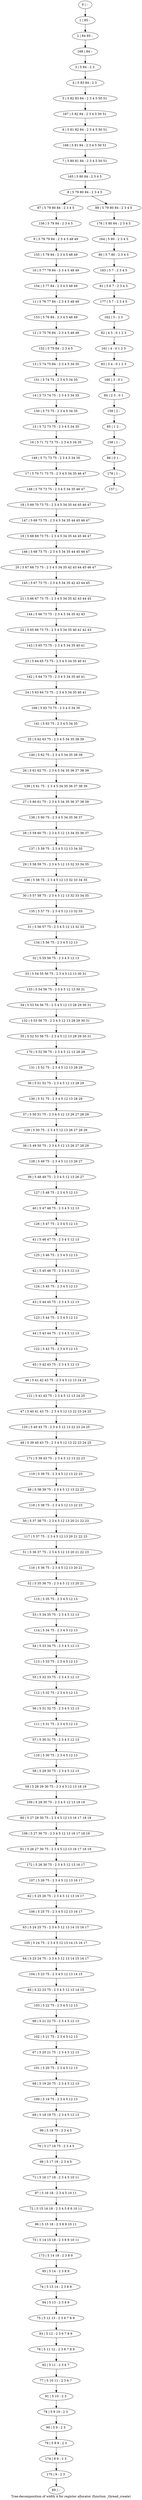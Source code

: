 digraph G {
graph [label="Tree-decomposition of width 4 for register allocator (function _thread_create)"]
0[label="0 | : "];
1[label="1 | 85 : "];
2[label="2 | 84 85 : "];
3[label="3 | 5 84 : 2 3 "];
4[label="4 | 5 83 84 : 2 3 "];
5[label="5 | 5 82 83 84 : 2 3 4 5 50 51 "];
6[label="6 | 5 81 82 84 : 2 3 4 5 50 51 "];
7[label="7 | 5 80 81 84 : 2 3 4 5 50 51 "];
8[label="8 | 5 79 80 84 : 2 3 4 5 "];
9[label="9 | 5 78 79 84 : 2 3 4 5 48 49 "];
10[label="10 | 5 77 78 84 : 2 3 4 5 48 49 "];
11[label="11 | 5 76 77 84 : 2 3 4 5 48 49 "];
12[label="12 | 5 75 76 84 : 2 3 4 5 48 49 "];
13[label="13 | 5 74 75 84 : 2 3 4 5 34 35 "];
14[label="14 | 5 73 74 75 : 2 3 4 5 34 35 "];
15[label="15 | 5 72 73 75 : 2 3 4 5 34 35 "];
16[label="16 | 5 71 72 73 75 : 2 3 4 5 34 35 "];
17[label="17 | 5 70 71 73 75 : 2 3 4 5 34 35 46 47 "];
18[label="18 | 5 69 70 73 75 : 2 3 4 5 34 35 44 45 46 47 "];
19[label="19 | 5 68 69 73 75 : 2 3 4 5 34 35 44 45 46 47 "];
20[label="20 | 5 67 68 73 75 : 2 3 4 5 34 35 42 43 44 45 46 47 "];
21[label="21 | 5 66 67 73 75 : 2 3 4 5 34 35 42 43 44 45 "];
22[label="22 | 5 65 66 73 75 : 2 3 4 5 34 35 40 41 42 43 "];
23[label="23 | 5 64 65 73 75 : 2 3 4 5 34 35 40 41 "];
24[label="24 | 5 63 64 73 75 : 2 3 4 5 34 35 40 41 "];
25[label="25 | 5 62 63 75 : 2 3 4 5 34 35 38 39 "];
26[label="26 | 5 61 62 75 : 2 3 4 5 34 35 36 37 38 39 "];
27[label="27 | 5 60 61 75 : 2 3 4 5 34 35 36 37 38 39 "];
28[label="28 | 5 59 60 75 : 2 3 4 5 12 13 34 35 36 37 "];
29[label="29 | 5 58 59 75 : 2 3 4 5 12 13 32 33 34 35 "];
30[label="30 | 5 57 58 75 : 2 3 4 5 12 13 32 33 34 35 "];
31[label="31 | 5 56 57 75 : 2 3 4 5 12 13 32 33 "];
32[label="32 | 5 55 56 75 : 2 3 4 5 12 13 "];
33[label="33 | 5 54 55 56 75 : 2 3 4 5 12 13 30 31 "];
34[label="34 | 5 53 54 56 75 : 2 3 4 5 12 13 28 29 30 31 "];
35[label="35 | 5 52 53 56 75 : 2 3 4 5 12 13 28 29 30 31 "];
36[label="36 | 5 51 52 75 : 2 3 4 5 12 13 28 29 "];
37[label="37 | 5 50 51 75 : 2 3 4 5 12 13 26 27 28 29 "];
38[label="38 | 5 49 50 75 : 2 3 4 5 12 13 26 27 28 29 "];
39[label="39 | 5 48 49 75 : 2 3 4 5 12 13 26 27 "];
40[label="40 | 5 47 48 75 : 2 3 4 5 12 13 "];
41[label="41 | 5 46 47 75 : 2 3 4 5 12 13 "];
42[label="42 | 5 45 46 75 : 2 3 4 5 12 13 "];
43[label="43 | 5 44 45 75 : 2 3 4 5 12 13 "];
44[label="44 | 5 43 44 75 : 2 3 4 5 12 13 "];
45[label="45 | 5 42 43 75 : 2 3 4 5 12 13 "];
46[label="46 | 5 41 42 43 75 : 2 3 4 5 12 13 24 25 "];
47[label="47 | 5 40 41 43 75 : 2 3 4 5 12 13 22 23 24 25 "];
48[label="48 | 5 39 40 43 75 : 2 3 4 5 12 13 22 23 24 25 "];
49[label="49 | 5 38 39 75 : 2 3 4 5 12 13 22 23 "];
50[label="50 | 5 37 38 75 : 2 3 4 5 12 13 20 21 22 23 "];
51[label="51 | 5 36 37 75 : 2 3 4 5 12 13 20 21 22 23 "];
52[label="52 | 5 35 36 75 : 2 3 4 5 12 13 20 21 "];
53[label="53 | 5 34 35 75 : 2 3 4 5 12 13 "];
54[label="54 | 5 33 34 75 : 2 3 4 5 12 13 "];
55[label="55 | 5 32 33 75 : 2 3 4 5 12 13 "];
56[label="56 | 5 31 32 75 : 2 3 4 5 12 13 "];
57[label="57 | 5 30 31 75 : 2 3 4 5 12 13 "];
58[label="58 | 5 29 30 75 : 2 3 4 5 12 13 "];
59[label="59 | 5 28 29 30 75 : 2 3 4 5 12 13 18 19 "];
60[label="60 | 5 27 28 30 75 : 2 3 4 5 12 13 16 17 18 19 "];
61[label="61 | 5 26 27 30 75 : 2 3 4 5 12 13 16 17 18 19 "];
62[label="62 | 5 25 26 75 : 2 3 4 5 12 13 16 17 "];
63[label="63 | 5 24 25 75 : 2 3 4 5 12 13 14 15 16 17 "];
64[label="64 | 5 23 24 75 : 2 3 4 5 12 13 14 15 16 17 "];
65[label="65 | 5 22 23 75 : 2 3 4 5 12 13 14 15 "];
66[label="66 | 5 21 22 75 : 2 3 4 5 12 13 "];
67[label="67 | 5 20 21 75 : 2 3 4 5 12 13 "];
68[label="68 | 5 19 20 75 : 2 3 4 5 12 13 "];
69[label="69 | 5 18 19 75 : 2 3 4 5 12 13 "];
70[label="70 | 5 17 18 75 : 2 3 4 5 "];
71[label="71 | 5 16 17 18 : 2 3 4 5 10 11 "];
72[label="72 | 5 15 16 18 : 2 3 4 5 8 9 10 11 "];
73[label="73 | 5 14 15 18 : 2 3 8 9 10 11 "];
74[label="74 | 5 13 14 : 2 3 8 9 "];
75[label="75 | 5 12 13 : 2 3 6 7 8 9 "];
76[label="76 | 5 11 12 : 2 3 6 7 8 9 "];
77[label="77 | 5 10 11 : 2 3 6 7 "];
78[label="78 | 5 9 10 : 2 3 "];
79[label="79 | 5 8 9 : 2 3 "];
80[label="80 | 5 7 80 : 2 3 4 5 "];
81[label="81 | 5 6 7 : 2 3 4 5 "];
82[label="82 | 4 5 : 0 1 2 3 "];
83[label="83 | 3 4 : 0 1 2 3 "];
84[label="84 | 2 3 : 0 1 "];
85[label="85 | 1 2 : "];
86[label="86 | 0 1 : "];
87[label="87 | 5 79 80 84 : 2 3 4 5 "];
88[label="88 | 5 79 80 84 : 2 3 4 5 "];
89[label="89 | : "];
90[label="90 | 5 9 : 2 3 "];
91[label="91 | 5 10 : 2 3 "];
92[label="92 | 5 11 : 2 3 6 7 "];
93[label="93 | 5 12 : 2 3 6 7 8 9 "];
94[label="94 | 5 13 : 2 3 8 9 "];
95[label="95 | 5 14 : 2 3 8 9 "];
96[label="96 | 5 15 18 : 2 3 8 9 10 11 "];
97[label="97 | 5 16 18 : 2 3 4 5 10 11 "];
98[label="98 | 5 17 18 : 2 3 4 5 "];
99[label="99 | 5 18 75 : 2 3 4 5 "];
100[label="100 | 5 19 75 : 2 3 4 5 12 13 "];
101[label="101 | 5 20 75 : 2 3 4 5 12 13 "];
102[label="102 | 5 21 75 : 2 3 4 5 12 13 "];
103[label="103 | 5 22 75 : 2 3 4 5 12 13 "];
104[label="104 | 5 23 75 : 2 3 4 5 12 13 14 15 "];
105[label="105 | 5 24 75 : 2 3 4 5 12 13 14 15 16 17 "];
106[label="106 | 5 25 75 : 2 3 4 5 12 13 16 17 "];
107[label="107 | 5 26 75 : 2 3 4 5 12 13 16 17 "];
108[label="108 | 5 27 30 75 : 2 3 4 5 12 13 16 17 18 19 "];
109[label="109 | 5 28 30 75 : 2 3 4 5 12 13 18 19 "];
110[label="110 | 5 30 75 : 2 3 4 5 12 13 "];
111[label="111 | 5 31 75 : 2 3 4 5 12 13 "];
112[label="112 | 5 32 75 : 2 3 4 5 12 13 "];
113[label="113 | 5 33 75 : 2 3 4 5 12 13 "];
114[label="114 | 5 34 75 : 2 3 4 5 12 13 "];
115[label="115 | 5 35 75 : 2 3 4 5 12 13 "];
116[label="116 | 5 36 75 : 2 3 4 5 12 13 20 21 "];
117[label="117 | 5 37 75 : 2 3 4 5 12 13 20 21 22 23 "];
118[label="118 | 5 38 75 : 2 3 4 5 12 13 22 23 "];
119[label="119 | 5 39 75 : 2 3 4 5 12 13 22 23 "];
120[label="120 | 5 40 43 75 : 2 3 4 5 12 13 22 23 24 25 "];
121[label="121 | 5 41 43 75 : 2 3 4 5 12 13 24 25 "];
122[label="122 | 5 43 75 : 2 3 4 5 12 13 "];
123[label="123 | 5 44 75 : 2 3 4 5 12 13 "];
124[label="124 | 5 45 75 : 2 3 4 5 12 13 "];
125[label="125 | 5 46 75 : 2 3 4 5 12 13 "];
126[label="126 | 5 47 75 : 2 3 4 5 12 13 "];
127[label="127 | 5 48 75 : 2 3 4 5 12 13 "];
128[label="128 | 5 49 75 : 2 3 4 5 12 13 26 27 "];
129[label="129 | 5 50 75 : 2 3 4 5 12 13 26 27 28 29 "];
130[label="130 | 5 51 75 : 2 3 4 5 12 13 28 29 "];
131[label="131 | 5 52 75 : 2 3 4 5 12 13 28 29 "];
132[label="132 | 5 53 56 75 : 2 3 4 5 12 13 28 29 30 31 "];
133[label="133 | 5 54 56 75 : 2 3 4 5 12 13 30 31 "];
134[label="134 | 5 56 75 : 2 3 4 5 12 13 "];
135[label="135 | 5 57 75 : 2 3 4 5 12 13 32 33 "];
136[label="136 | 5 58 75 : 2 3 4 5 12 13 32 33 34 35 "];
137[label="137 | 5 59 75 : 2 3 4 5 12 13 34 35 "];
138[label="138 | 5 60 75 : 2 3 4 5 34 35 36 37 "];
139[label="139 | 5 61 75 : 2 3 4 5 34 35 36 37 38 39 "];
140[label="140 | 5 62 75 : 2 3 4 5 34 35 38 39 "];
141[label="141 | 5 63 75 : 2 3 4 5 34 35 "];
142[label="142 | 5 64 73 75 : 2 3 4 5 34 35 40 41 "];
143[label="143 | 5 65 73 75 : 2 3 4 5 34 35 40 41 "];
144[label="144 | 5 66 73 75 : 2 3 4 5 34 35 42 43 "];
145[label="145 | 5 67 73 75 : 2 3 4 5 34 35 42 43 44 45 "];
146[label="146 | 5 68 73 75 : 2 3 4 5 34 35 44 45 46 47 "];
147[label="147 | 5 69 73 75 : 2 3 4 5 34 35 44 45 46 47 "];
148[label="148 | 5 70 73 75 : 2 3 4 5 34 35 46 47 "];
149[label="149 | 5 71 73 75 : 2 3 4 5 34 35 "];
150[label="150 | 5 73 75 : 2 3 4 5 34 35 "];
151[label="151 | 5 74 75 : 2 3 4 5 34 35 "];
152[label="152 | 5 75 84 : 2 3 4 5 "];
153[label="153 | 5 76 84 : 2 3 4 5 48 49 "];
154[label="154 | 5 77 84 : 2 3 4 5 48 49 "];
155[label="155 | 5 78 84 : 2 3 4 5 48 49 "];
156[label="156 | 5 79 84 : 2 3 4 5 "];
157[label="157 | : "];
158[label="158 | 1 : "];
159[label="159 | 2 : "];
160[label="160 | 3 : 0 1 "];
161[label="161 | 4 : 0 1 2 3 "];
162[label="162 | 5 : 2 3 "];
163[label="163 | 5 7 : 2 3 4 5 "];
164[label="164 | 5 80 : 2 3 4 5 "];
165[label="165 | 5 80 84 : 2 3 4 5 "];
166[label="166 | 5 81 84 : 2 3 4 5 50 51 "];
167[label="167 | 5 82 84 : 2 3 4 5 50 51 "];
168[label="168 | 84 : "];
169[label="169 | 5 63 73 75 : 2 3 4 5 34 35 "];
170[label="170 | 5 52 56 75 : 2 3 4 5 12 13 28 29 "];
171[label="171 | 5 39 43 75 : 2 3 4 5 12 13 22 23 "];
172[label="172 | 5 26 30 75 : 2 3 4 5 12 13 16 17 "];
173[label="173 | 5 14 18 : 2 3 8 9 "];
174[label="174 | 8 9 : 2 3 "];
175[label="175 | 9 : 2 3 "];
176[label="176 | 5 80 84 : 2 3 4 5 "];
177[label="177 | 5 7 : 2 3 4 5 "];
178[label="178 | 1 : "];
0->1 ;
1->2 ;
3->4 ;
4->5 ;
15->16 ;
32->33 ;
45->46 ;
58->59 ;
8->87 ;
8->88 ;
90->79 ;
78->90 ;
91->78 ;
77->91 ;
92->77 ;
76->92 ;
93->76 ;
75->93 ;
94->75 ;
74->94 ;
95->74 ;
96->73 ;
72->96 ;
97->72 ;
71->97 ;
98->71 ;
70->98 ;
99->70 ;
69->99 ;
100->69 ;
68->100 ;
101->68 ;
67->101 ;
102->67 ;
66->102 ;
103->66 ;
65->103 ;
104->65 ;
64->104 ;
105->64 ;
63->105 ;
106->63 ;
62->106 ;
107->62 ;
108->61 ;
60->108 ;
109->60 ;
59->109 ;
110->58 ;
57->110 ;
111->57 ;
56->111 ;
112->56 ;
55->112 ;
113->55 ;
54->113 ;
114->54 ;
53->114 ;
115->53 ;
52->115 ;
116->52 ;
51->116 ;
117->51 ;
50->117 ;
118->50 ;
49->118 ;
119->49 ;
120->48 ;
47->120 ;
121->47 ;
46->121 ;
122->45 ;
44->122 ;
123->44 ;
43->123 ;
124->43 ;
42->124 ;
125->42 ;
41->125 ;
126->41 ;
40->126 ;
127->40 ;
39->127 ;
128->39 ;
38->128 ;
129->38 ;
37->129 ;
130->37 ;
36->130 ;
131->36 ;
132->35 ;
34->132 ;
133->34 ;
33->133 ;
134->32 ;
31->134 ;
135->31 ;
30->135 ;
136->30 ;
29->136 ;
137->29 ;
28->137 ;
138->28 ;
27->138 ;
139->27 ;
26->139 ;
140->26 ;
25->140 ;
141->25 ;
142->24 ;
23->142 ;
143->23 ;
22->143 ;
144->22 ;
21->144 ;
145->21 ;
20->145 ;
146->20 ;
19->146 ;
147->19 ;
18->147 ;
148->18 ;
17->148 ;
149->17 ;
16->149 ;
150->15 ;
14->150 ;
151->14 ;
13->151 ;
152->13 ;
12->152 ;
153->12 ;
11->153 ;
154->11 ;
10->154 ;
155->10 ;
9->155 ;
156->9 ;
87->156 ;
158->86 ;
85->158 ;
159->85 ;
84->159 ;
160->84 ;
83->160 ;
161->83 ;
82->161 ;
162->82 ;
163->81 ;
80->163 ;
164->80 ;
165->8 ;
7->165 ;
166->7 ;
6->166 ;
167->6 ;
5->167 ;
168->3 ;
2->168 ;
169->141 ;
24->169 ;
170->131 ;
35->170 ;
171->119 ;
48->171 ;
172->107 ;
61->172 ;
173->95 ;
73->173 ;
79->174 ;
175->89 ;
174->175 ;
176->164 ;
88->176 ;
177->162 ;
81->177 ;
178->157 ;
86->178 ;
}
